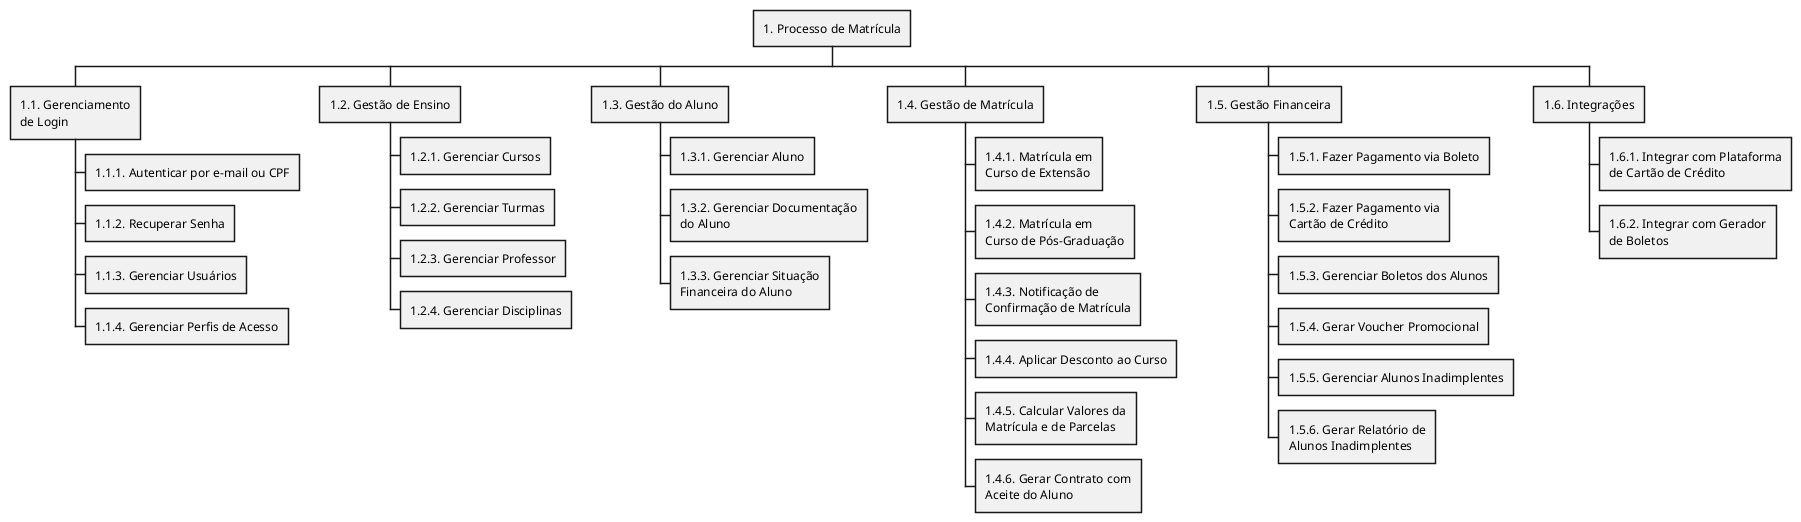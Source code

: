 @startwbs EAP

* 1. Processo de Matrícula
** 1.1. Gerenciamento\nde Login
*** 1.1.1. Autenticar por e-mail ou CPF
*** 1.1.2. Recuperar Senha
*** 1.1.3. Gerenciar Usuários
*** 1.1.4. Gerenciar Perfis de Acesso
** 1.2. Gestão de Ensino
*** 1.2.1. Gerenciar Cursos
*** 1.2.2. Gerenciar Turmas
*** 1.2.3. Gerenciar Professor
*** 1.2.4. Gerenciar Disciplinas
** 1.3. Gestão do Aluno
*** 1.3.1. Gerenciar Aluno
*** 1.3.2. Gerenciar Documentação\ndo Aluno
*** 1.3.3. Gerenciar Situação\nFinanceira do Aluno
** 1.4. Gestão de Matrícula
*** 1.4.1. Matrícula em\nCurso de Extensão
*** 1.4.2. Matrícula em\nCurso de Pós-Graduação
*** 1.4.3. Notificação de\nConfirmação de Matrícula
*** 1.4.4. Aplicar Desconto ao Curso
*** 1.4.5. Calcular Valores da\nMatrícula e de Parcelas
*** 1.4.6. Gerar Contrato com\nAceite do Aluno
** 1.5. Gestão Financeira
*** 1.5.1. Fazer Pagamento via Boleto
*** 1.5.2. Fazer Pagamento via\nCartão de Crédito
*** 1.5.3. Gerenciar Boletos dos Alunos
*** 1.5.4. Gerar Voucher Promocional
*** 1.5.5. Gerenciar Alunos Inadimplentes
*** 1.5.6. Gerar Relatório de\nAlunos Inadimplentes
** 1.6. Integrações
*** 1.6.1. Integrar com Plataforma\nde Cartão de Crédito
*** 1.6.2. Integrar com Gerador\nde Boletos

@endwbs